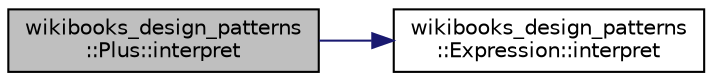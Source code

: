 digraph "wikibooks_design_patterns::Plus::interpret"
{
  edge [fontname="Helvetica",fontsize="10",labelfontname="Helvetica",labelfontsize="10"];
  node [fontname="Helvetica",fontsize="10",shape=record];
  rankdir="LR";
  Node1 [label="wikibooks_design_patterns\l::Plus::interpret",height=0.2,width=0.4,color="black", fillcolor="grey75", style="filled", fontcolor="black"];
  Node1 -> Node2 [color="midnightblue",fontsize="10",style="solid",fontname="Helvetica"];
  Node2 [label="wikibooks_design_patterns\l::Expression::interpret",height=0.2,width=0.4,color="black", fillcolor="white", style="filled",URL="$structwikibooks__design__patterns_1_1Expression.html#a3723a35bb367b43edf806be72385c680"];
}
